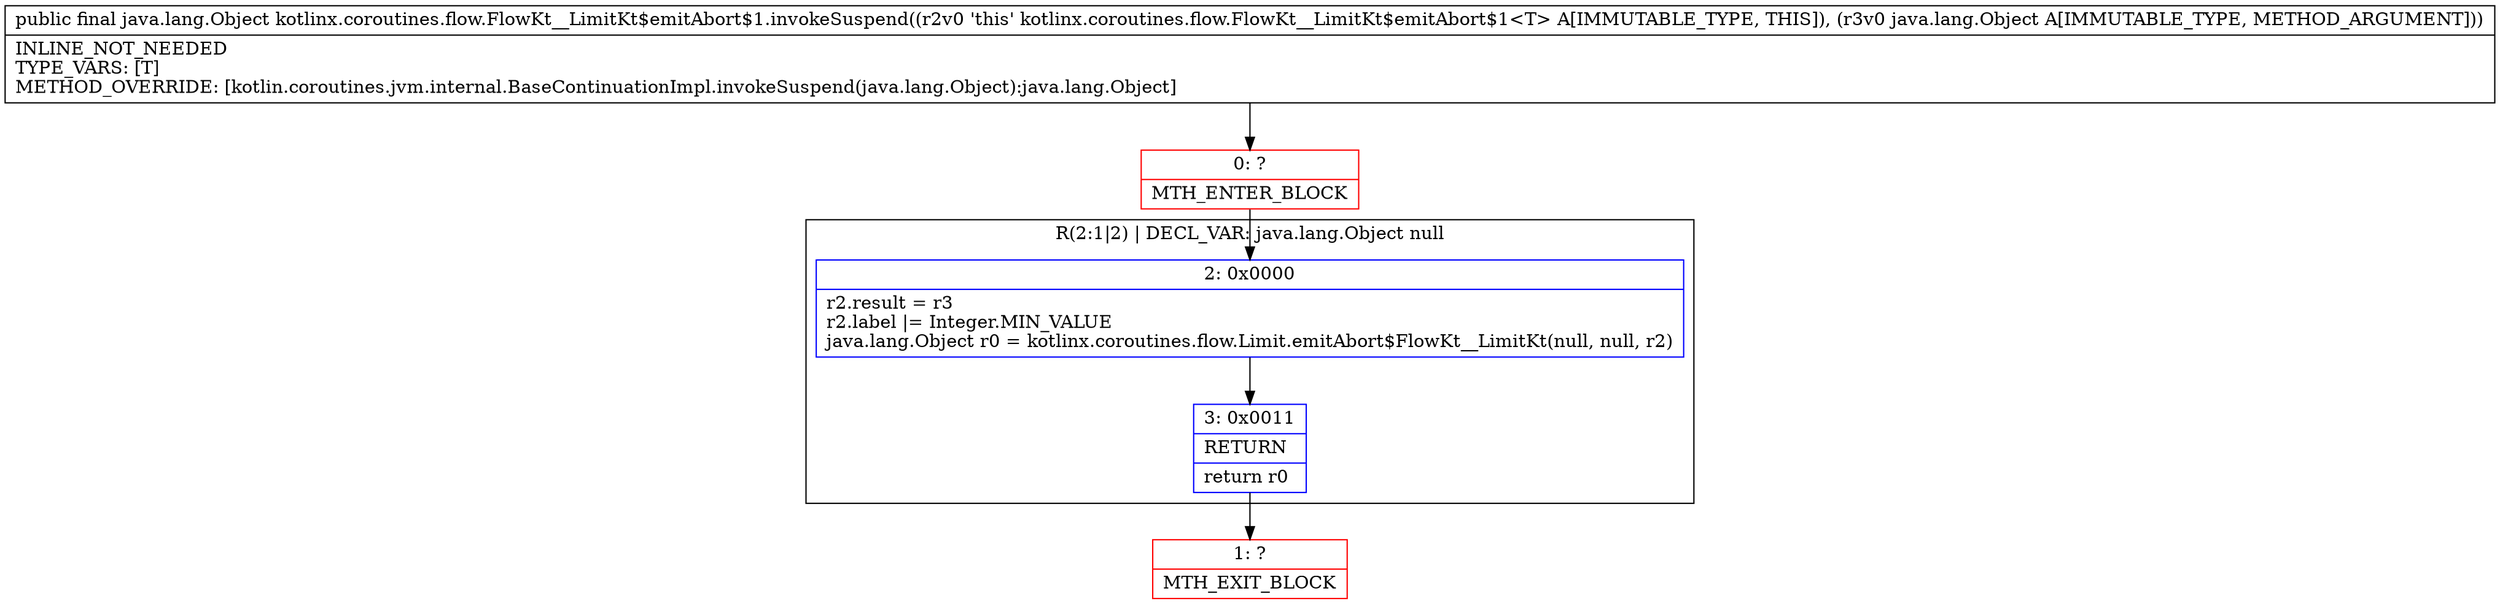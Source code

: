 digraph "CFG forkotlinx.coroutines.flow.FlowKt__LimitKt$emitAbort$1.invokeSuspend(Ljava\/lang\/Object;)Ljava\/lang\/Object;" {
subgraph cluster_Region_604922853 {
label = "R(2:1|2) | DECL_VAR: java.lang.Object null\l";
node [shape=record,color=blue];
Node_2 [shape=record,label="{2\:\ 0x0000|r2.result = r3\lr2.label \|= Integer.MIN_VALUE\ljava.lang.Object r0 = kotlinx.coroutines.flow.Limit.emitAbort$FlowKt__LimitKt(null, null, r2)\l}"];
Node_3 [shape=record,label="{3\:\ 0x0011|RETURN\l|return r0\l}"];
}
Node_0 [shape=record,color=red,label="{0\:\ ?|MTH_ENTER_BLOCK\l}"];
Node_1 [shape=record,color=red,label="{1\:\ ?|MTH_EXIT_BLOCK\l}"];
MethodNode[shape=record,label="{public final java.lang.Object kotlinx.coroutines.flow.FlowKt__LimitKt$emitAbort$1.invokeSuspend((r2v0 'this' kotlinx.coroutines.flow.FlowKt__LimitKt$emitAbort$1\<T\> A[IMMUTABLE_TYPE, THIS]), (r3v0 java.lang.Object A[IMMUTABLE_TYPE, METHOD_ARGUMENT]))  | INLINE_NOT_NEEDED\lTYPE_VARS: [T]\lMETHOD_OVERRIDE: [kotlin.coroutines.jvm.internal.BaseContinuationImpl.invokeSuspend(java.lang.Object):java.lang.Object]\l}"];
MethodNode -> Node_0;Node_2 -> Node_3;
Node_3 -> Node_1;
Node_0 -> Node_2;
}


